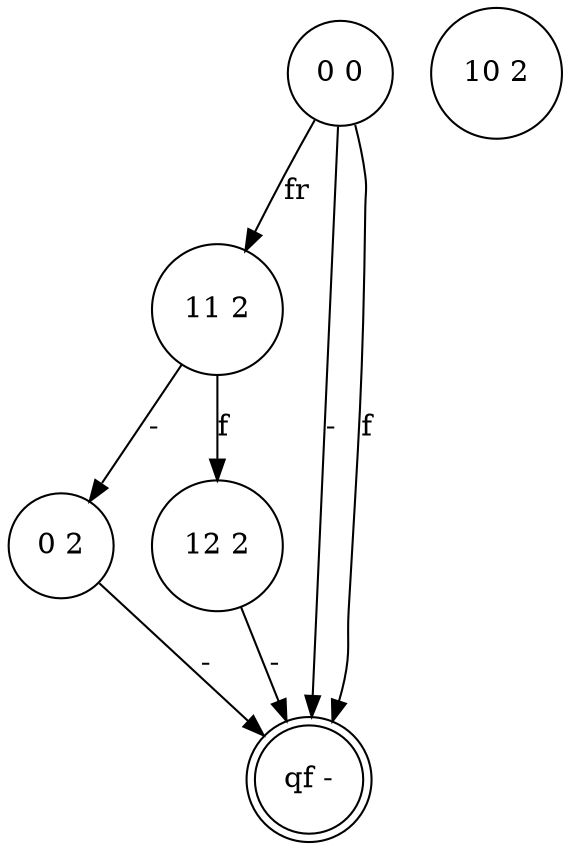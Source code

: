 digraph 5 {
	"11 2" [shape=circle]
	"0 2" [shape=circle]
	"12 2" [shape=circle]
	"qf -" [shape=doublecircle]
	"0 0" [shape=circle]
	"10 2" [shape=circle]
	"11 2" -> "0 2" [label="-"]
	"11 2" -> "12 2" [label=f]
	"0 2" -> "qf -" [label="-"]
	"12 2" -> "qf -" [label="-"]
	"0 0" -> "qf -" [label="-"]
	"0 0" -> "11 2" [label=fr]
	"0 0" -> "qf -" [label=f]
}
